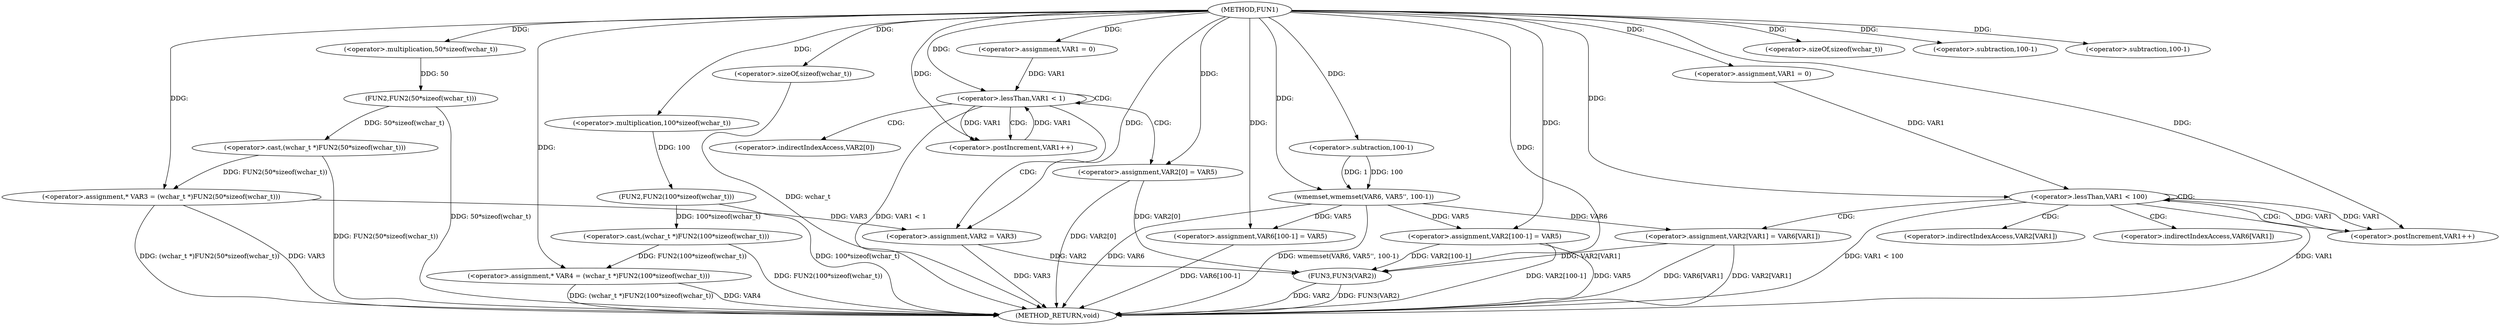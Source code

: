 digraph FUN1 {  
"1000100" [label = "(METHOD,FUN1)" ]
"1000184" [label = "(METHOD_RETURN,void)" ]
"1000105" [label = "(<operator>.assignment,* VAR3 = (wchar_t *)FUN2(50*sizeof(wchar_t)))" ]
"1000107" [label = "(<operator>.cast,(wchar_t *)FUN2(50*sizeof(wchar_t)))" ]
"1000109" [label = "(FUN2,FUN2(50*sizeof(wchar_t)))" ]
"1000110" [label = "(<operator>.multiplication,50*sizeof(wchar_t))" ]
"1000112" [label = "(<operator>.sizeOf,sizeof(wchar_t))" ]
"1000115" [label = "(<operator>.assignment,* VAR4 = (wchar_t *)FUN2(100*sizeof(wchar_t)))" ]
"1000117" [label = "(<operator>.cast,(wchar_t *)FUN2(100*sizeof(wchar_t)))" ]
"1000119" [label = "(FUN2,FUN2(100*sizeof(wchar_t)))" ]
"1000120" [label = "(<operator>.multiplication,100*sizeof(wchar_t))" ]
"1000122" [label = "(<operator>.sizeOf,sizeof(wchar_t))" ]
"1000125" [label = "(<operator>.assignment,VAR1 = 0)" ]
"1000128" [label = "(<operator>.lessThan,VAR1 < 1)" ]
"1000131" [label = "(<operator>.postIncrement,VAR1++)" ]
"1000134" [label = "(<operator>.assignment,VAR2 = VAR3)" ]
"1000137" [label = "(<operator>.assignment,VAR2[0] = VAR5)" ]
"1000145" [label = "(wmemset,wmemset(VAR6, VAR5'', 100-1))" ]
"1000148" [label = "(<operator>.subtraction,100-1)" ]
"1000151" [label = "(<operator>.assignment,VAR6[100-1] = VAR5)" ]
"1000154" [label = "(<operator>.subtraction,100-1)" ]
"1000159" [label = "(<operator>.assignment,VAR1 = 0)" ]
"1000162" [label = "(<operator>.lessThan,VAR1 < 100)" ]
"1000165" [label = "(<operator>.postIncrement,VAR1++)" ]
"1000168" [label = "(<operator>.assignment,VAR2[VAR1] = VAR6[VAR1])" ]
"1000175" [label = "(<operator>.assignment,VAR2[100-1] = VAR5)" ]
"1000178" [label = "(<operator>.subtraction,100-1)" ]
"1000182" [label = "(FUN3,FUN3(VAR2))" ]
"1000138" [label = "(<operator>.indirectIndexAccess,VAR2[0])" ]
"1000169" [label = "(<operator>.indirectIndexAccess,VAR2[VAR1])" ]
"1000172" [label = "(<operator>.indirectIndexAccess,VAR6[VAR1])" ]
  "1000168" -> "1000184"  [ label = "DDG: VAR6[VAR1]"] 
  "1000168" -> "1000184"  [ label = "DDG: VAR2[VAR1]"] 
  "1000122" -> "1000184"  [ label = "DDG: wchar_t"] 
  "1000151" -> "1000184"  [ label = "DDG: VAR6[100-1]"] 
  "1000175" -> "1000184"  [ label = "DDG: VAR5"] 
  "1000175" -> "1000184"  [ label = "DDG: VAR2[100-1]"] 
  "1000117" -> "1000184"  [ label = "DDG: FUN2(100*sizeof(wchar_t))"] 
  "1000182" -> "1000184"  [ label = "DDG: FUN3(VAR2)"] 
  "1000115" -> "1000184"  [ label = "DDG: (wchar_t *)FUN2(100*sizeof(wchar_t))"] 
  "1000105" -> "1000184"  [ label = "DDG: (wchar_t *)FUN2(50*sizeof(wchar_t))"] 
  "1000109" -> "1000184"  [ label = "DDG: 50*sizeof(wchar_t)"] 
  "1000119" -> "1000184"  [ label = "DDG: 100*sizeof(wchar_t)"] 
  "1000134" -> "1000184"  [ label = "DDG: VAR3"] 
  "1000145" -> "1000184"  [ label = "DDG: wmemset(VAR6, VAR5'', 100-1)"] 
  "1000128" -> "1000184"  [ label = "DDG: VAR1 < 1"] 
  "1000137" -> "1000184"  [ label = "DDG: VAR2[0]"] 
  "1000162" -> "1000184"  [ label = "DDG: VAR1"] 
  "1000162" -> "1000184"  [ label = "DDG: VAR1 < 100"] 
  "1000145" -> "1000184"  [ label = "DDG: VAR6"] 
  "1000115" -> "1000184"  [ label = "DDG: VAR4"] 
  "1000182" -> "1000184"  [ label = "DDG: VAR2"] 
  "1000105" -> "1000184"  [ label = "DDG: VAR3"] 
  "1000107" -> "1000184"  [ label = "DDG: FUN2(50*sizeof(wchar_t))"] 
  "1000107" -> "1000105"  [ label = "DDG: FUN2(50*sizeof(wchar_t))"] 
  "1000100" -> "1000105"  [ label = "DDG: "] 
  "1000109" -> "1000107"  [ label = "DDG: 50*sizeof(wchar_t)"] 
  "1000110" -> "1000109"  [ label = "DDG: 50"] 
  "1000100" -> "1000110"  [ label = "DDG: "] 
  "1000100" -> "1000112"  [ label = "DDG: "] 
  "1000117" -> "1000115"  [ label = "DDG: FUN2(100*sizeof(wchar_t))"] 
  "1000100" -> "1000115"  [ label = "DDG: "] 
  "1000119" -> "1000117"  [ label = "DDG: 100*sizeof(wchar_t)"] 
  "1000120" -> "1000119"  [ label = "DDG: 100"] 
  "1000100" -> "1000120"  [ label = "DDG: "] 
  "1000100" -> "1000122"  [ label = "DDG: "] 
  "1000100" -> "1000125"  [ label = "DDG: "] 
  "1000125" -> "1000128"  [ label = "DDG: VAR1"] 
  "1000131" -> "1000128"  [ label = "DDG: VAR1"] 
  "1000100" -> "1000128"  [ label = "DDG: "] 
  "1000128" -> "1000131"  [ label = "DDG: VAR1"] 
  "1000100" -> "1000131"  [ label = "DDG: "] 
  "1000105" -> "1000134"  [ label = "DDG: VAR3"] 
  "1000100" -> "1000134"  [ label = "DDG: "] 
  "1000100" -> "1000137"  [ label = "DDG: "] 
  "1000100" -> "1000145"  [ label = "DDG: "] 
  "1000148" -> "1000145"  [ label = "DDG: 100"] 
  "1000148" -> "1000145"  [ label = "DDG: 1"] 
  "1000100" -> "1000148"  [ label = "DDG: "] 
  "1000145" -> "1000151"  [ label = "DDG: VAR5"] 
  "1000100" -> "1000151"  [ label = "DDG: "] 
  "1000100" -> "1000154"  [ label = "DDG: "] 
  "1000100" -> "1000159"  [ label = "DDG: "] 
  "1000159" -> "1000162"  [ label = "DDG: VAR1"] 
  "1000165" -> "1000162"  [ label = "DDG: VAR1"] 
  "1000100" -> "1000162"  [ label = "DDG: "] 
  "1000162" -> "1000165"  [ label = "DDG: VAR1"] 
  "1000100" -> "1000165"  [ label = "DDG: "] 
  "1000145" -> "1000168"  [ label = "DDG: VAR6"] 
  "1000100" -> "1000175"  [ label = "DDG: "] 
  "1000145" -> "1000175"  [ label = "DDG: VAR5"] 
  "1000100" -> "1000178"  [ label = "DDG: "] 
  "1000168" -> "1000182"  [ label = "DDG: VAR2[VAR1]"] 
  "1000175" -> "1000182"  [ label = "DDG: VAR2[100-1]"] 
  "1000134" -> "1000182"  [ label = "DDG: VAR2"] 
  "1000137" -> "1000182"  [ label = "DDG: VAR2[0]"] 
  "1000100" -> "1000182"  [ label = "DDG: "] 
  "1000128" -> "1000131"  [ label = "CDG: "] 
  "1000128" -> "1000128"  [ label = "CDG: "] 
  "1000128" -> "1000137"  [ label = "CDG: "] 
  "1000128" -> "1000138"  [ label = "CDG: "] 
  "1000128" -> "1000134"  [ label = "CDG: "] 
  "1000162" -> "1000168"  [ label = "CDG: "] 
  "1000162" -> "1000162"  [ label = "CDG: "] 
  "1000162" -> "1000165"  [ label = "CDG: "] 
  "1000162" -> "1000172"  [ label = "CDG: "] 
  "1000162" -> "1000169"  [ label = "CDG: "] 
}
